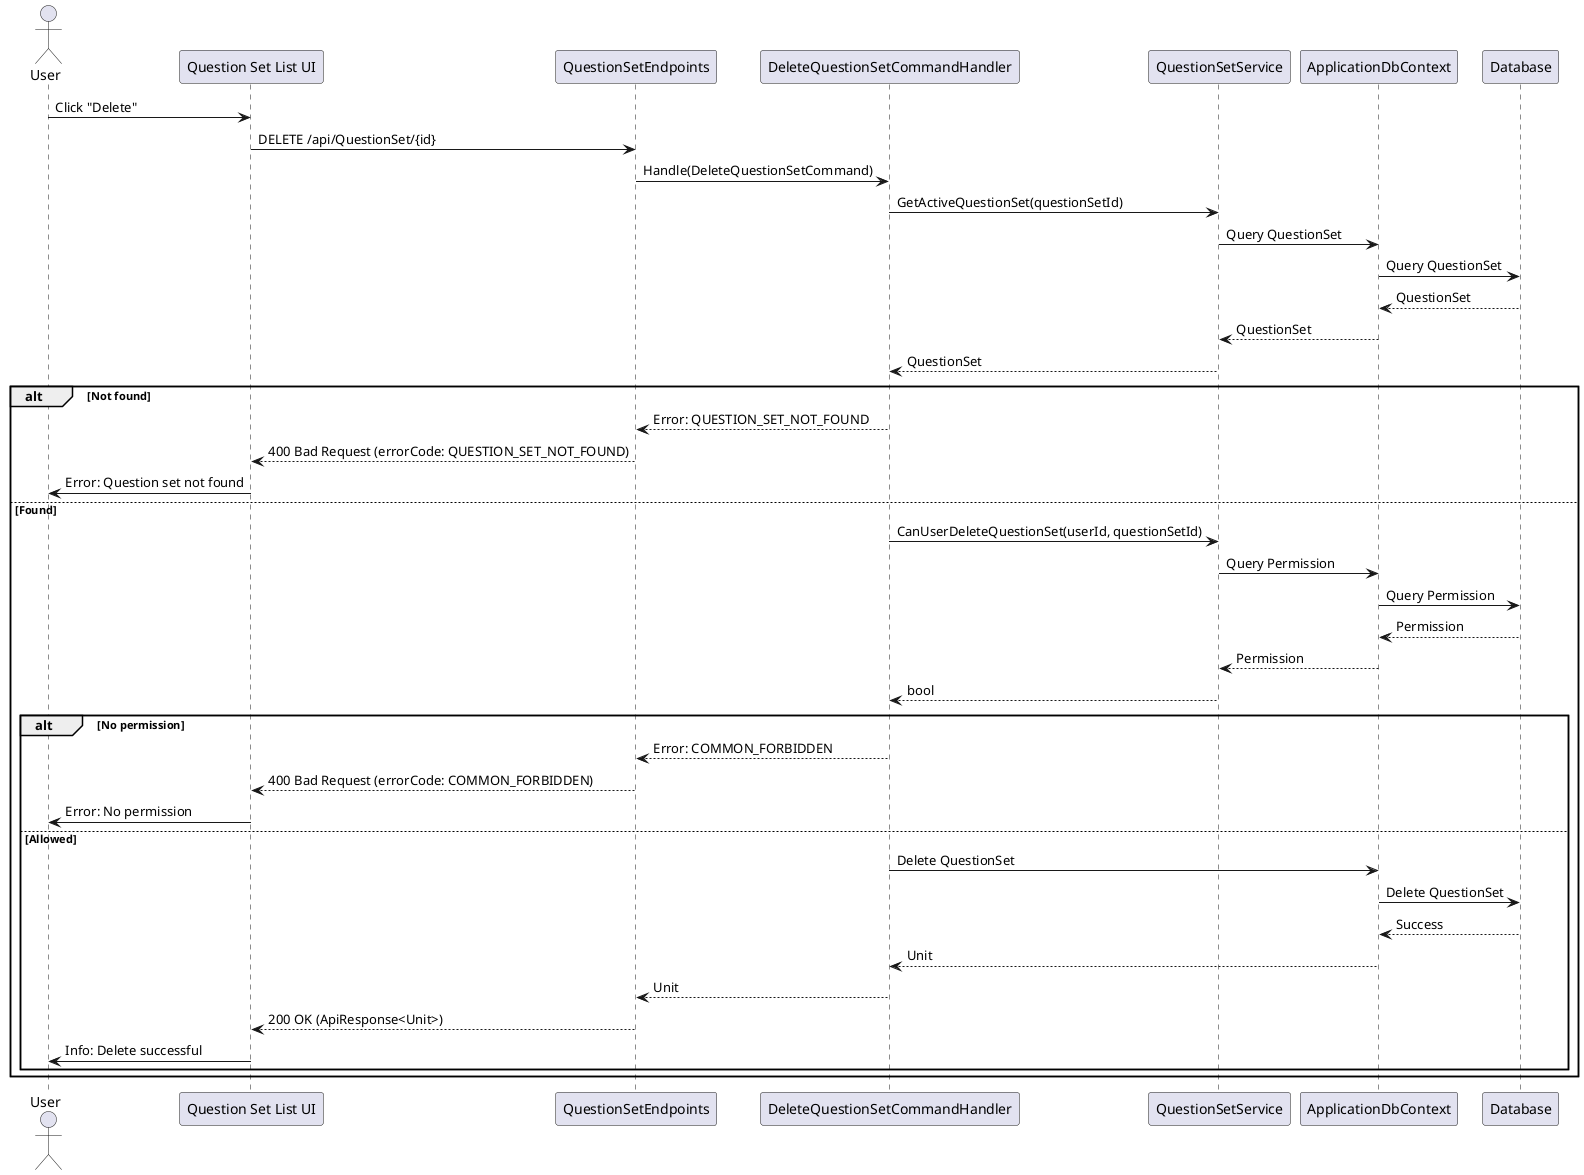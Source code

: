 @startuml
actor User
participant "Question Set List UI" as UI
participant QuestionSetEndpoints
participant DeleteQuestionSetCommandHandler as Handler
participant QuestionSetService
participant ApplicationDbContext
participant Database

User -> UI : Click "Delete"
UI -> QuestionSetEndpoints : DELETE /api/QuestionSet/{id}
QuestionSetEndpoints -> Handler : Handle(DeleteQuestionSetCommand)
Handler -> QuestionSetService : GetActiveQuestionSet(questionSetId)
QuestionSetService -> ApplicationDbContext : Query QuestionSet
ApplicationDbContext -> Database : Query QuestionSet
Database --> ApplicationDbContext : QuestionSet
ApplicationDbContext --> QuestionSetService : QuestionSet
QuestionSetService --> Handler : QuestionSet
alt Not found
    Handler --> QuestionSetEndpoints : Error: QUESTION_SET_NOT_FOUND
    QuestionSetEndpoints --> UI : 400 Bad Request (errorCode: QUESTION_SET_NOT_FOUND)
    UI -> User : Error: Question set not found
else Found
    Handler -> QuestionSetService : CanUserDeleteQuestionSet(userId, questionSetId)
    QuestionSetService -> ApplicationDbContext : Query Permission
    ApplicationDbContext -> Database : Query Permission
    Database --> ApplicationDbContext : Permission
    ApplicationDbContext --> QuestionSetService : Permission
    QuestionSetService --> Handler : bool
    alt No permission
        Handler --> QuestionSetEndpoints : Error: COMMON_FORBIDDEN
        QuestionSetEndpoints --> UI : 400 Bad Request (errorCode: COMMON_FORBIDDEN)
        UI -> User : Error: No permission
    else Allowed
        Handler -> ApplicationDbContext : Delete QuestionSet
        ApplicationDbContext -> Database : Delete QuestionSet
        Database --> ApplicationDbContext : Success
        ApplicationDbContext --> Handler : Unit
        Handler --> QuestionSetEndpoints : Unit
        QuestionSetEndpoints --> UI : 200 OK (ApiResponse<Unit>)
        UI -> User : Info: Delete successful
    end
end
@enduml 